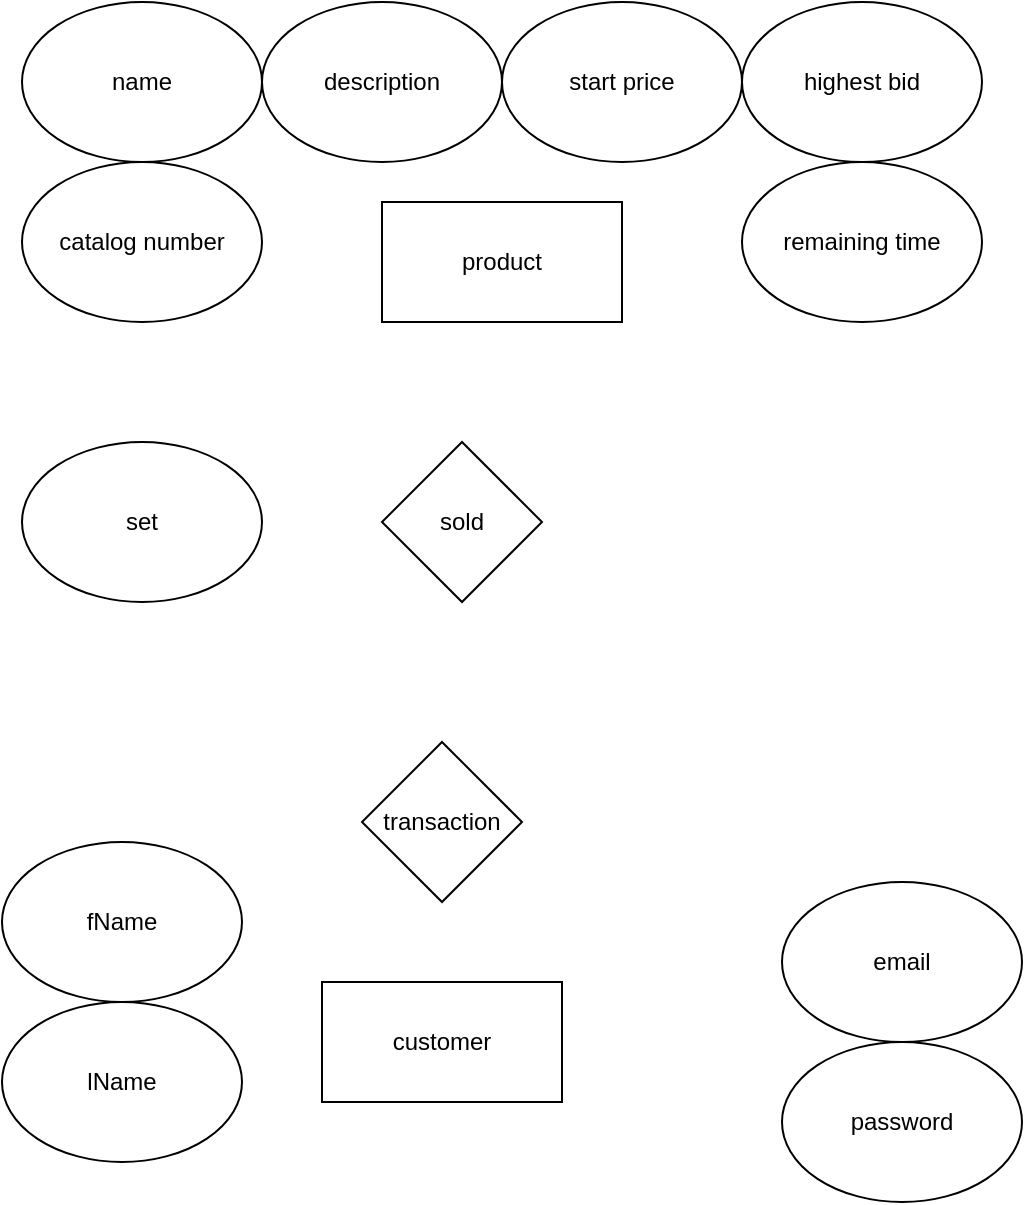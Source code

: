 <mxfile>
    <diagram id="zYmbBFuIOlqK6AIwoc5G" name="Page-1">
        <mxGraphModel dx="734" dy="567" grid="1" gridSize="10" guides="1" tooltips="1" connect="1" arrows="1" fold="1" page="1" pageScale="1" pageWidth="827" pageHeight="1169" math="0" shadow="0">
            <root>
                <mxCell id="0"/>
                <mxCell id="1" parent="0"/>
                <mxCell id="2" value="product" style="rounded=0;whiteSpace=wrap;html=1;" vertex="1" parent="1">
                    <mxGeometry x="300" y="100" width="120" height="60" as="geometry"/>
                </mxCell>
                <mxCell id="3" value="customer" style="rounded=0;whiteSpace=wrap;html=1;" vertex="1" parent="1">
                    <mxGeometry x="270" y="490" width="120" height="60" as="geometry"/>
                </mxCell>
                <mxCell id="5" value="email" style="ellipse;whiteSpace=wrap;html=1;" vertex="1" parent="1">
                    <mxGeometry x="500" y="440" width="120" height="80" as="geometry"/>
                </mxCell>
                <mxCell id="6" value="fName" style="ellipse;whiteSpace=wrap;html=1;" vertex="1" parent="1">
                    <mxGeometry x="110" y="420" width="120" height="80" as="geometry"/>
                </mxCell>
                <mxCell id="7" value="lName" style="ellipse;whiteSpace=wrap;html=1;" vertex="1" parent="1">
                    <mxGeometry x="110" y="500" width="120" height="80" as="geometry"/>
                </mxCell>
                <mxCell id="8" value="password" style="ellipse;whiteSpace=wrap;html=1;" vertex="1" parent="1">
                    <mxGeometry x="500" y="520" width="120" height="80" as="geometry"/>
                </mxCell>
                <mxCell id="9" value="set" style="ellipse;whiteSpace=wrap;html=1;" vertex="1" parent="1">
                    <mxGeometry x="120" y="220" width="120" height="80" as="geometry"/>
                </mxCell>
                <mxCell id="10" value="transaction" style="rhombus;whiteSpace=wrap;html=1;" vertex="1" parent="1">
                    <mxGeometry x="290" y="370" width="80" height="80" as="geometry"/>
                </mxCell>
                <mxCell id="12" value="catalog number" style="ellipse;whiteSpace=wrap;html=1;" vertex="1" parent="1">
                    <mxGeometry x="120" y="80" width="120" height="80" as="geometry"/>
                </mxCell>
                <mxCell id="13" value="start price" style="ellipse;whiteSpace=wrap;html=1;" vertex="1" parent="1">
                    <mxGeometry x="360" width="120" height="80" as="geometry"/>
                </mxCell>
                <mxCell id="14" value="highest bid" style="ellipse;whiteSpace=wrap;html=1;" vertex="1" parent="1">
                    <mxGeometry x="480" width="120" height="80" as="geometry"/>
                </mxCell>
                <mxCell id="15" value="remaining time" style="ellipse;whiteSpace=wrap;html=1;" vertex="1" parent="1">
                    <mxGeometry x="480" y="80" width="120" height="80" as="geometry"/>
                </mxCell>
                <mxCell id="16" value="sold" style="rhombus;whiteSpace=wrap;html=1;" vertex="1" parent="1">
                    <mxGeometry x="300" y="220" width="80" height="80" as="geometry"/>
                </mxCell>
                <mxCell id="17" value="name" style="ellipse;whiteSpace=wrap;html=1;" vertex="1" parent="1">
                    <mxGeometry x="120" width="120" height="80" as="geometry"/>
                </mxCell>
                <mxCell id="18" value="description" style="ellipse;whiteSpace=wrap;html=1;" vertex="1" parent="1">
                    <mxGeometry x="240" width="120" height="80" as="geometry"/>
                </mxCell>
            </root>
        </mxGraphModel>
    </diagram>
</mxfile>